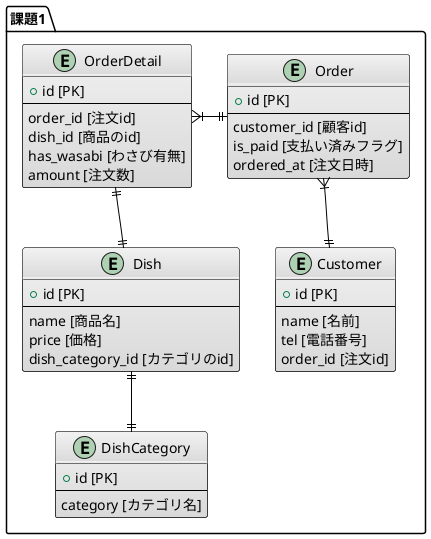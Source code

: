 @startuml


!define METAL #F2F2F2-D9D9D9

skinparam class {
    BackgroundColor METAL
    BorderColor Black
    ArrowColor Black
}

package "課題1" as problem01 {
    entity "Customer" as customer {
        + id [PK]
        --
          name [名前]
          tel [電話番号]
          order_id [注文id]
    }

    entity "Order" as order {
        + id [PK]
        --
         customer_id [顧客id]
         is_paid [支払い済みフラグ]
         ordered_at [注文日時]      
    }

    entity "OrderDetail" as order_detail {
        + id [PK]
        --
          order_id [注文id]
          dish_id [商品のid]
          has_wasabi [わさび有無]
          amount [注文数]
    }

    entity "Dish" as dish {
        + id [PK]
        --
        name [商品名]
        price [価格]
        dish_category_id [カテゴリのid]
    }

    entity "DishCategory" as dish_category {
        + id [PK]
        --
        category [カテゴリ名]
    }
}

order }|--|| customer
order ||-le-|{ order_detail
order_detail ||--|| dish
dish ||--||dish_category

@enduml